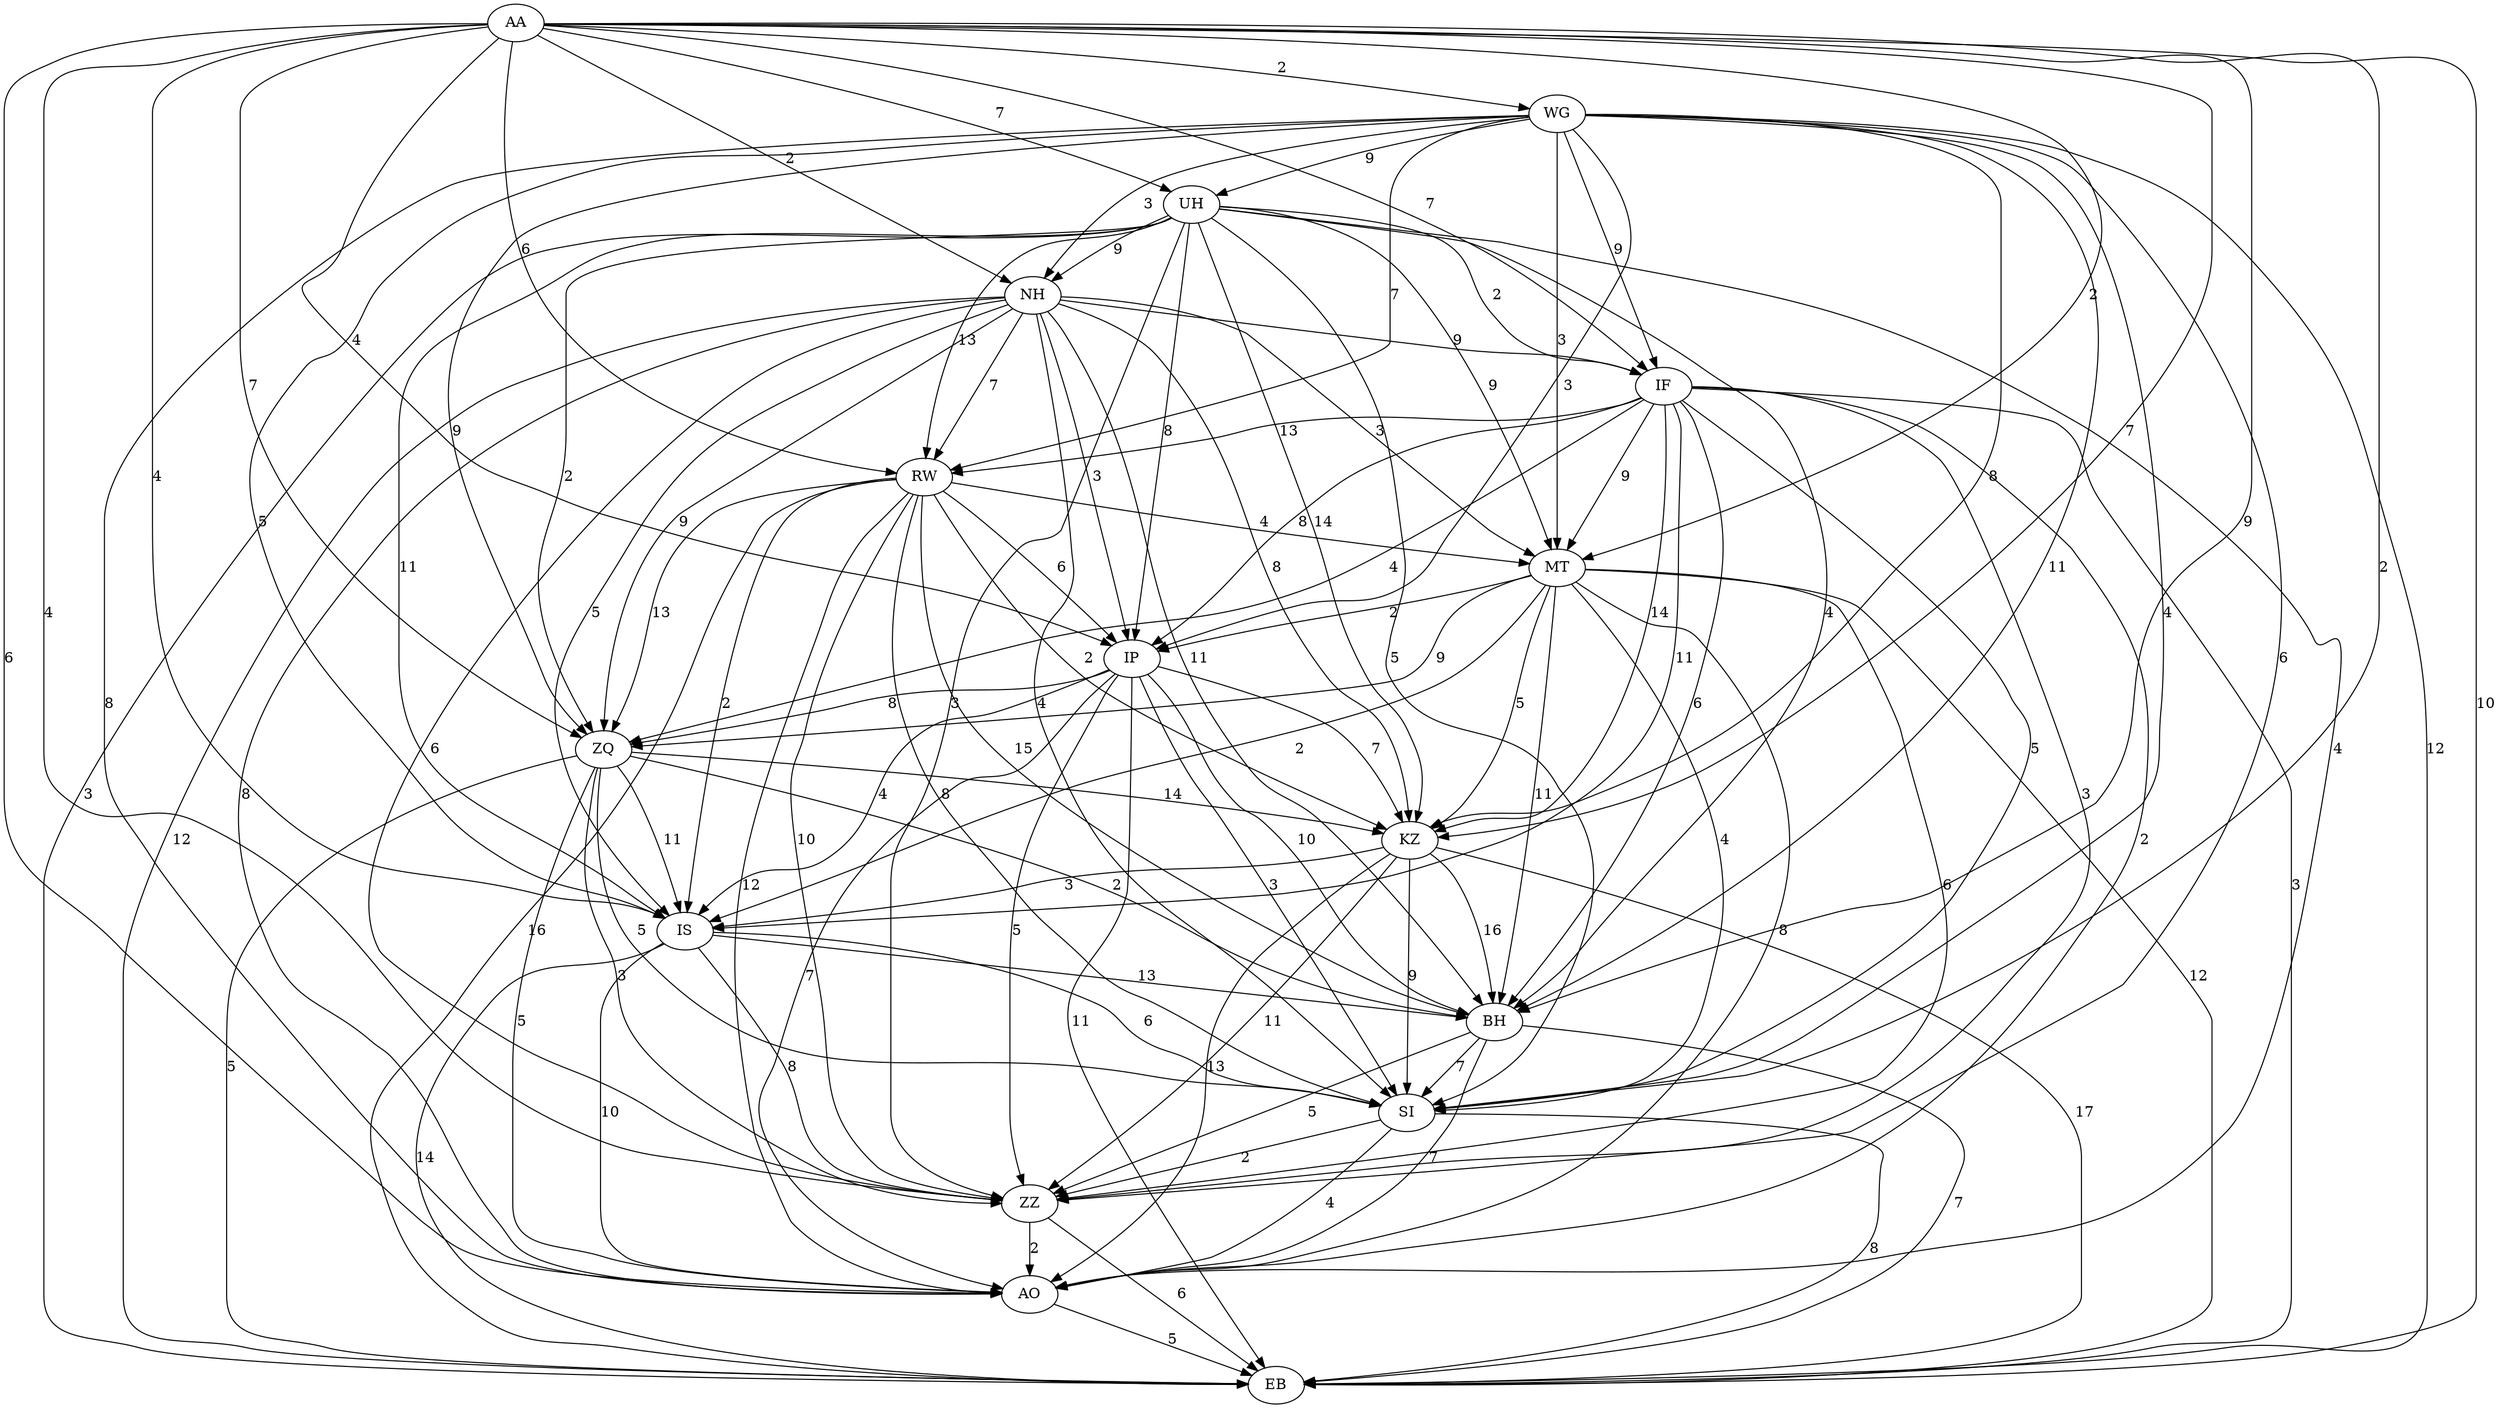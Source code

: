 digraph mygraph {
  AO -> EB [len=5 label=5];
  ZZ -> AO [len=2 label=2];
  ZZ -> EB [len=6 label=6];
  SI -> ZZ [len=2 label=2];
  SI -> AO [len=4 label=4];
  SI -> EB [len=8 label=8];
  BH -> SI [len=7 label=7];
  BH -> ZZ [len=5 label=5];
  BH -> AO [len=7 label=7];
  BH -> EB [len=7 label=7];
  IS -> BH [len=13 label=13];
  IS -> SI [len=6 label=6];
  IS -> ZZ [len=8 label=8];
  IS -> AO [len=10 label=10];
  IS -> EB [len=14 label=14];
  KZ -> IS [len=3 label=3];
  KZ -> BH [len=16 label=16];
  KZ -> SI [len=9 label=9];
  KZ -> ZZ [len=11 label=11];
  KZ -> AO [len=13 label=13];
  KZ -> EB [len=17 label=17];
  ZQ -> KZ [len=14 label=14];
  ZQ -> IS [len=11 label=11];
  ZQ -> BH [len=2 label=2];
  ZQ -> SI [len=5 label=5];
  ZQ -> ZZ [len=3 label=3];
  ZQ -> AO [len=5 label=5];
  ZQ -> EB [len=5 label=5];
  IP -> ZQ [len=8 label=8];
  IP -> KZ [len=7 label=7];
  IP -> IS [len=4 label=4];
  IP -> BH [len=10 label=10];
  IP -> SI [len=3 label=3];
  IP -> ZZ [len=5 label=5];
  IP -> AO [len=7 label=7];
  IP -> EB [len=11 label=11];
  MT -> IP [len=2 label=2];
  MT -> ZQ [len=9 label=9];
  MT -> KZ [len=5 label=5];
  MT -> IS [len=2 label=2];
  MT -> BH [len=11 label=11];
  MT -> SI [len=4 label=4];
  MT -> ZZ [len=6 label=6];
  MT -> AO [len=8 label=8];
  MT -> EB [len=12 label=12];
  RW -> MT [len=4 label=4];
  RW -> IP [len=6 label=6];
  RW -> ZQ [len=13 label=13];
  RW -> KZ [len=2 label=2];
  RW -> IS [len=2 label=2];
  RW -> BH [len=15 label=15];
  RW -> SI [len=8 label=8];
  RW -> ZZ [len=10 label=10];
  RW -> AO [len=12 label=12];
  RW -> EB [len=16 label=16];
  IF -> RW [len=13 label=13];
  IF -> MT [len=9 label=9];
  IF -> IP [len=8 label=8];
  IF -> ZQ [len=4 label=4];
  IF -> KZ [len=14 label=14];
  IF -> IS [len=11 label=11];
  IF -> BH [len=6 label=6];
  IF -> SI [len=5 label=5];
  IF -> ZZ [len=3 label=3];
  IF -> AO [len=2 label=2];
  IF -> EB [len=3 label=3];
  NH -> IF [len=9 label=9];
  NH -> RW [len=7 label=7];
  NH -> MT [len=3 label=3];
  NH -> IP [len=3 label=3];
  NH -> ZQ [len=9 label=9];
  NH -> KZ [len=8 label=8];
  NH -> IS [len=5 label=5];
  NH -> BH [len=11 label=11];
  NH -> SI [len=4 label=4];
  NH -> ZZ [len=6 label=6];
  NH -> AO [len=8 label=8];
  NH -> EB [len=12 label=12];
  UH -> NH [len=9 label=9];
  UH -> IF [len=2 label=2];
  UH -> RW [len=13 label=13];
  UH -> MT [len=9 label=9];
  UH -> IP [len=8 label=8];
  UH -> ZQ [len=2 label=2];
  UH -> KZ [len=14 label=14];
  UH -> IS [len=11 label=11];
  UH -> BH [len=4 label=4];
  UH -> SI [len=5 label=5];
  UH -> ZZ [len=3 label=3];
  UH -> AO [len=4 label=4];
  UH -> EB [len=3 label=3];
  WG -> UH [len=9 label=9];
  WG -> NH [len=3 label=3];
  WG -> IF [len=9 label=9];
  WG -> RW [len=7 label=7];
  WG -> MT [len=3 label=3];
  WG -> IP [len=3 label=3];
  WG -> ZQ [len=9 label=9];
  WG -> KZ [len=8 label=8];
  WG -> IS [len=5 label=5];
  WG -> BH [len=11 label=11];
  WG -> SI [len=4 label=4];
  WG -> ZZ [len=6 label=6];
  WG -> AO [len=8 label=8];
  WG -> EB [len=12 label=12];
  AA -> WG [len=2 label=2];
  AA -> UH [len=7 label=7];
  AA -> NH [len=2 label=2];
  AA -> IF [len=7 label=7];
  AA -> RW [len=6 label=6];
  AA -> MT [len=2 label=2];
  AA -> IP [len=4 label=4];
  AA -> ZQ [len=7 label=7];
  AA -> KZ [len=7 label=7];
  AA -> IS [len=4 label=4];
  AA -> BH [len=9 label=9];
  AA -> SI [len=2 label=2];
  AA -> ZZ [len=4 label=4];
  AA -> AO [len=6 label=6];
  AA -> EB [len=10 label=10];

}

